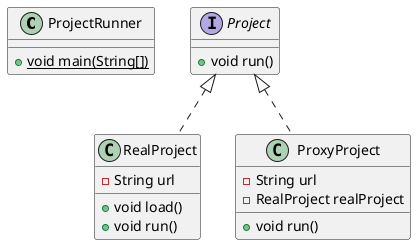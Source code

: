 @startuml
class ProjectRunner {
+ {static} void main(String[])
}
interface Project {
+ void run()
}
class RealProject {
- String url
+ void load()
+ void run()
}
class ProxyProject {
- String url
- RealProject realProject
+ void run()
}


Project <|.. RealProject
Project <|.. ProxyProject
@enduml